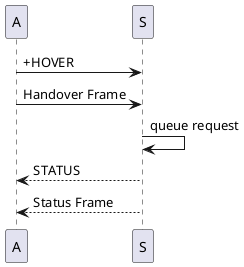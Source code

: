 @startuml handover-seq
"A"  -> "S": +HOVER
"A"  -> "S": Handover Frame
"S"  -> "S": queue request
"S" --> "A": STATUS
"S" --> "A": Status Frame
@enduml
